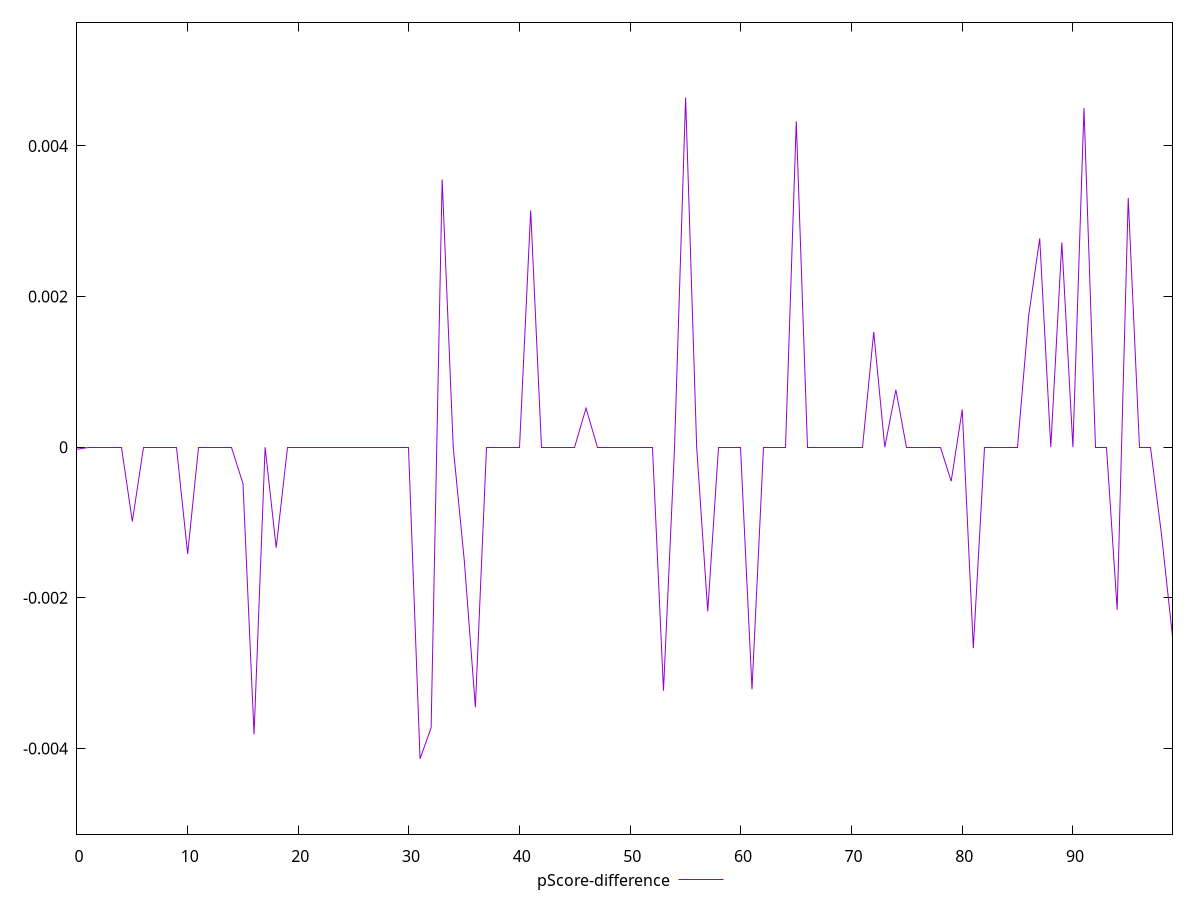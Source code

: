 reset

$pScoreDifference <<EOF
0 -0.00002666666666661932
1 0
2 0
3 0
4 0
5 -0.0009858330090840584
6 0
7 0
8 0
9 0
10 -0.0014166669050852398
11 0
12 0
13 0
14 0
15 -0.00048416694005337657
16 -0.0038125002384186146
17 0
18 -0.0013341665267944114
19 0
20 0
21 0
22 0
23 0
24 0
25 0
26 0
27 0
28 0
29 0
30 0
31 -0.004137500127156635
32 -0.0037258330980937115
33 0.003554999828338623
34 0
35 -0.0015058330694834865
36 -0.003452500104904166
37 0
38 0
39 0
40 0
41 0.0031441668669381917
42 0
43 0
44 0
45 0
46 0.0005183335145314549
47 0
48 0
49 0
50 0
51 0
52 0
53 -0.003233333428700802
54 0
55 0.004641666412353529
56 0
57 -0.0021791664759318596
58 0
59 0
60 0
61 -0.0032141665617624327
62 0
63 0
64 0
65 0.004326666196187268
66 0
67 0
68 0
69 0
70 0
71 0
72 0.0015291666984558194
73 0
74 0.0007616662979126332
75 0
76 0
77 0
78 0
79 -0.0004516669114430494
80 0.0005008335908254224
81 -0.0026683334509531864
82 0
83 0
84 0
85 0
86 0.00174166679382326
87 0.002771666447321519
88 0
89 0.0027183330059051825
90 0
91 0.004502499898274781
92 0
93 0
94 -0.0021574997901916415
95 0.003308333158493104
96 0
97 0
98 -0.0011508333683013516
99 -0.002511667013168295
EOF

set key outside below
set xrange [0:99]
set yrange [-0.005137500127156635:0.005641666412353529]
set trange [-0.005137500127156635:0.005641666412353529]
set terminal svg size 640, 500 enhanced background rgb 'white'
set output "report_00018_2021-02-10T15-25-16.877Z/uses-rel-preconnect/samples/pages+cached+noadtech+nomedia/pScore-difference/values.svg"

plot $pScoreDifference title "pScore-difference" with line

reset
